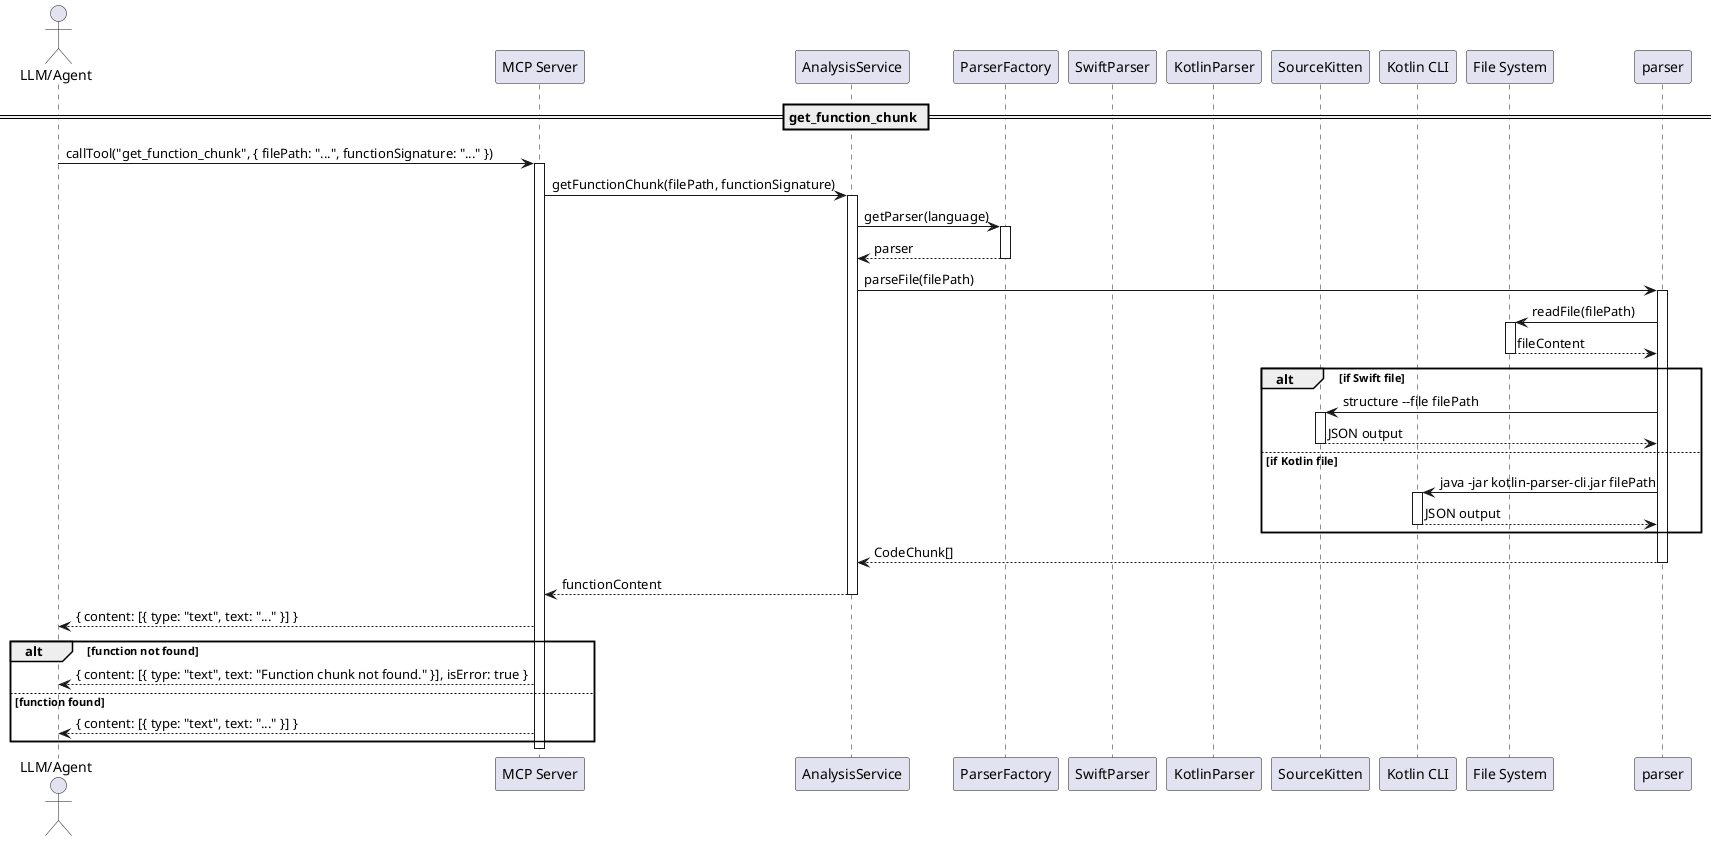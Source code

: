 @startuml

actor "LLM/Agent" as LLM
participant "MCP Server" as Server
participant "AnalysisService" as AS
participant "ParserFactory" as PF
participant "SwiftParser" as SP
participant "KotlinParser" as KP
participant "SourceKitten" as SK
participant "Kotlin CLI" as KCLI
participant "File System" as FS

== get_function_chunk ==
LLM -> Server: callTool("get_function_chunk", { filePath: "...", functionSignature: "..." })
activate Server
Server -> AS: getFunctionChunk(filePath, functionSignature)
activate AS
AS -> PF: getParser(language)
activate PF
PF --> AS: parser
deactivate PF
AS -> parser: parseFile(filePath)
activate parser
parser -> FS: readFile(filePath)
activate FS
FS --> parser: fileContent
deactivate FS
alt if Swift file
  parser -> SK: structure --file filePath
  activate SK
  SK --> parser: JSON output
  deactivate SK
else if Kotlin file
  parser -> KCLI: java -jar kotlin-parser-cli.jar filePath
  activate KCLI
  KCLI --> parser: JSON output
  deactivate KCLI
end
parser --> AS: CodeChunk[]
deactivate parser
AS --> Server: functionContent
deactivate AS
Server --> LLM: { content: [{ type: "text", text: "..." }] }
alt function not found
  Server --> LLM: { content: [{ type: "text", text: "Function chunk not found." }], isError: true }
else function found
  Server --> LLM: { content: [{ type: "text", text: "..." }] }
end
deactivate Server

@enduml